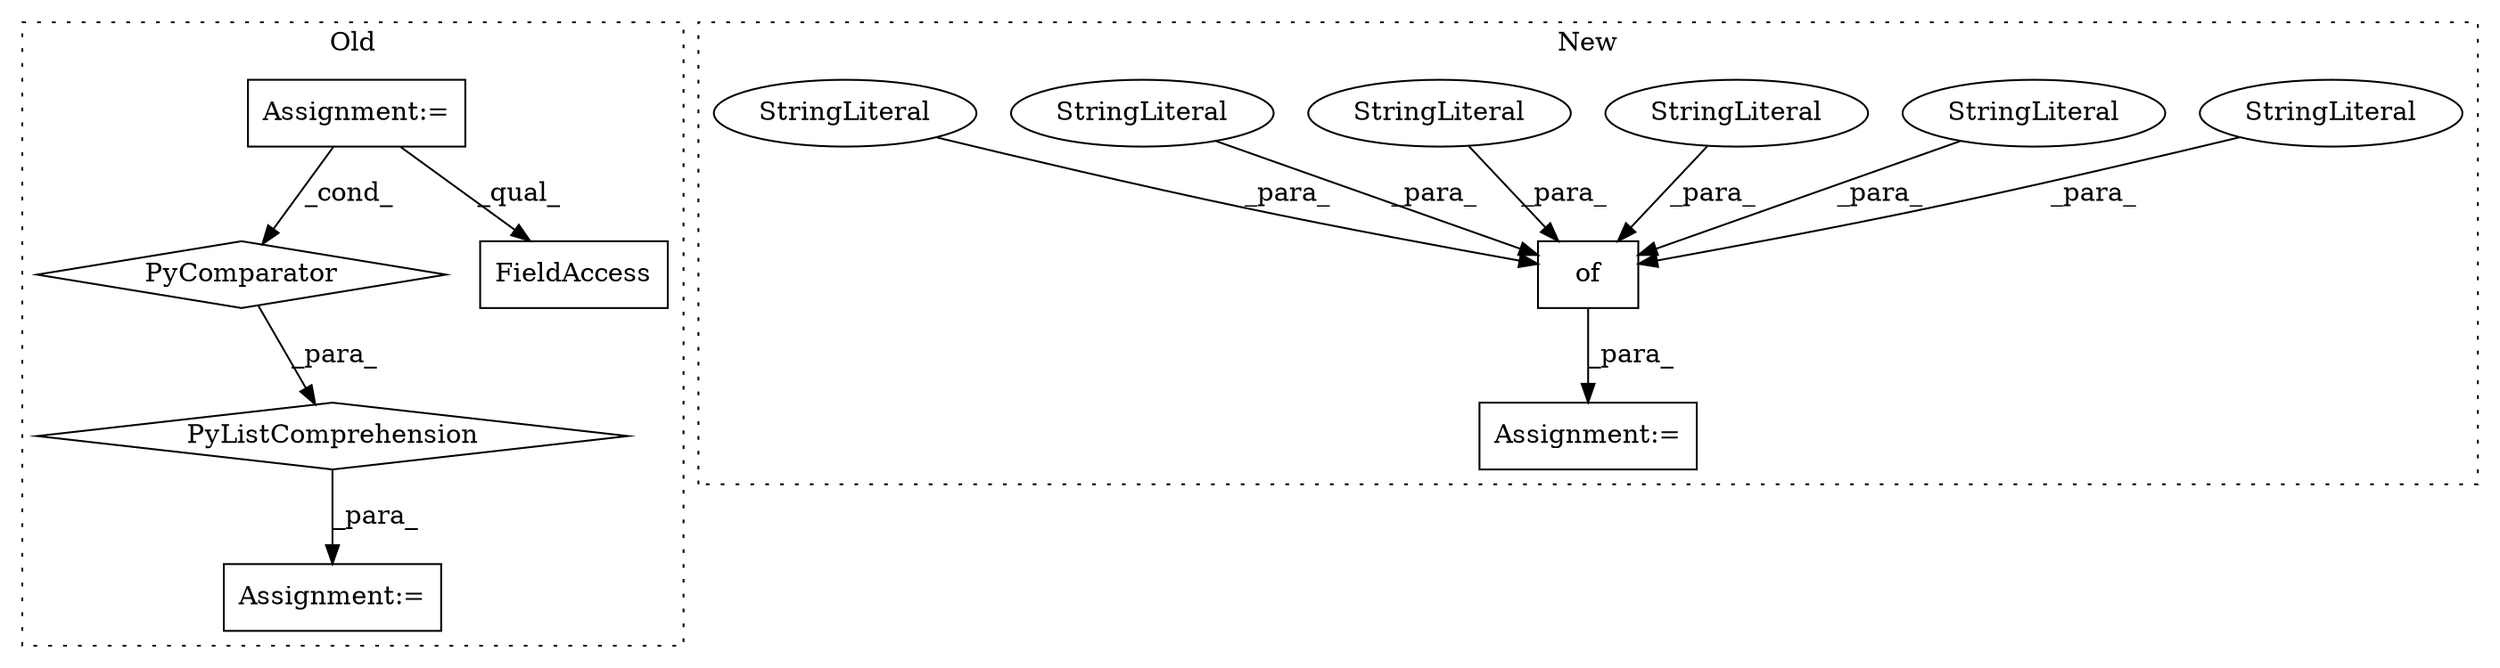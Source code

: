 digraph G {
subgraph cluster0 {
1 [label="PyListComprehension" a="109" s="3681" l="183" shape="diamond"];
3 [label="PyComparator" a="113" s="3827" l="24" shape="diamond"];
4 [label="Assignment:=" a="7" s="3827" l="24" shape="box"];
5 [label="Assignment:=" a="7" s="3664" l="17" shape="box"];
13 [label="FieldAccess" a="22" s="3760" l="8" shape="box"];
label = "Old";
style="dotted";
}
subgraph cluster1 {
2 [label="of" a="32" s="3035,3078" l="3,1" shape="box"];
6 [label="Assignment:=" a="7" s="3030" l="1" shape="box"];
7 [label="StringLiteral" a="45" s="3075" l="3" shape="ellipse"];
8 [label="StringLiteral" a="45" s="3038" l="5" shape="ellipse"];
9 [label="StringLiteral" a="45" s="3064" l="10" shape="ellipse"];
10 [label="StringLiteral" a="45" s="3044" l="4" shape="ellipse"];
11 [label="StringLiteral" a="45" s="3049" l="7" shape="ellipse"];
12 [label="StringLiteral" a="45" s="3057" l="6" shape="ellipse"];
label = "New";
style="dotted";
}
1 -> 5 [label="_para_"];
2 -> 6 [label="_para_"];
3 -> 1 [label="_para_"];
4 -> 13 [label="_qual_"];
4 -> 3 [label="_cond_"];
7 -> 2 [label="_para_"];
8 -> 2 [label="_para_"];
9 -> 2 [label="_para_"];
10 -> 2 [label="_para_"];
11 -> 2 [label="_para_"];
12 -> 2 [label="_para_"];
}